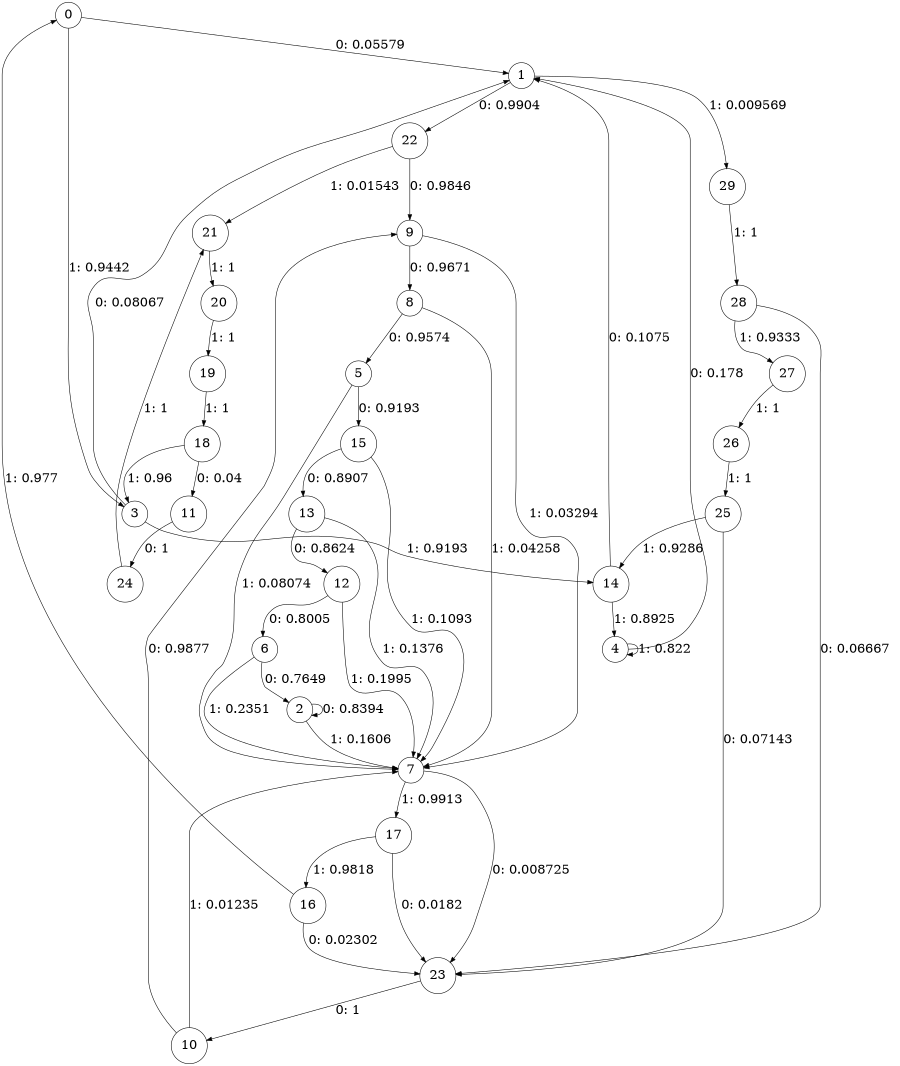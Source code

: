 digraph "ch3_face_grouped_df_L11" {
size = "6,8.5";
ratio = "fill";
node [shape = circle];
node [fontsize = 24];
edge [fontsize = 24];
0 -> 1 [label = "0: 0.05579  "];
0 -> 3 [label = "1: 0.9442   "];
1 -> 22 [label = "0: 0.9904   "];
1 -> 29 [label = "1: 0.009569  "];
2 -> 2 [label = "0: 0.8394   "];
2 -> 7 [label = "1: 0.1606   "];
3 -> 1 [label = "0: 0.08067  "];
3 -> 14 [label = "1: 0.9193   "];
4 -> 1 [label = "0: 0.178    "];
4 -> 4 [label = "1: 0.822    "];
5 -> 15 [label = "0: 0.9193   "];
5 -> 7 [label = "1: 0.08074  "];
6 -> 2 [label = "0: 0.7649   "];
6 -> 7 [label = "1: 0.2351   "];
7 -> 23 [label = "0: 0.008725  "];
7 -> 17 [label = "1: 0.9913   "];
8 -> 5 [label = "0: 0.9574   "];
8 -> 7 [label = "1: 0.04258  "];
9 -> 8 [label = "0: 0.9671   "];
9 -> 7 [label = "1: 0.03294  "];
10 -> 9 [label = "0: 0.9877   "];
10 -> 7 [label = "1: 0.01235  "];
11 -> 24 [label = "0: 1        "];
12 -> 6 [label = "0: 0.8005   "];
12 -> 7 [label = "1: 0.1995   "];
13 -> 12 [label = "0: 0.8624   "];
13 -> 7 [label = "1: 0.1376   "];
14 -> 1 [label = "0: 0.1075   "];
14 -> 4 [label = "1: 0.8925   "];
15 -> 13 [label = "0: 0.8907   "];
15 -> 7 [label = "1: 0.1093   "];
16 -> 23 [label = "0: 0.02302  "];
16 -> 0 [label = "1: 0.977    "];
17 -> 23 [label = "0: 0.0182   "];
17 -> 16 [label = "1: 0.9818   "];
18 -> 11 [label = "0: 0.04     "];
18 -> 3 [label = "1: 0.96     "];
19 -> 18 [label = "1: 1        "];
20 -> 19 [label = "1: 1        "];
21 -> 20 [label = "1: 1        "];
22 -> 9 [label = "0: 0.9846   "];
22 -> 21 [label = "1: 0.01543  "];
23 -> 10 [label = "0: 1        "];
24 -> 21 [label = "1: 1        "];
25 -> 23 [label = "0: 0.07143  "];
25 -> 14 [label = "1: 0.9286   "];
26 -> 25 [label = "1: 1        "];
27 -> 26 [label = "1: 1        "];
28 -> 23 [label = "0: 0.06667  "];
28 -> 27 [label = "1: 0.9333   "];
29 -> 28 [label = "1: 1        "];
}
